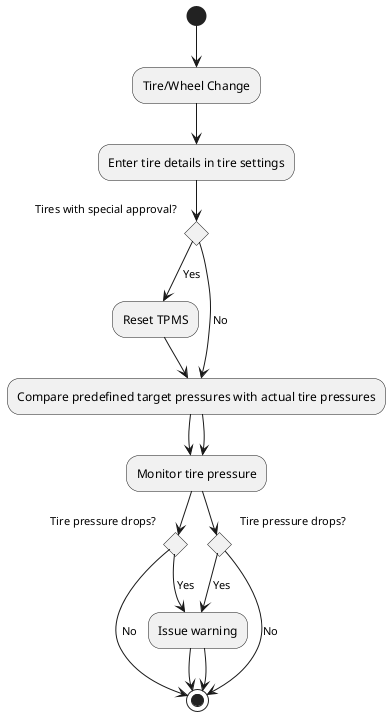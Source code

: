 @startuml
(*) --> "Tire/Wheel Change"
--> "Enter tire details in tire settings"
--> IF "Tires with special approval?" THEN
  --> [Yes] "Reset TPMS"
  --> "Compare predefined target pressures with actual tire pressures"
  --> "Monitor tire pressure"
  --> IF "Tire pressure drops?" THEN
    --> [Yes] "Issue warning"
    --> (*)
  ELSE
    --> [No] (*)
  ENDIF
ELSE
  --> [No] "Compare predefined target pressures with actual tire pressures"
  --> "Monitor tire pressure"
  --> IF "Tire pressure drops?" THEN
    --> [Yes] "Issue warning"
    --> (*)
  ELSE
    --> [No] (*)
  ENDIF
ENDIF
@enduml
